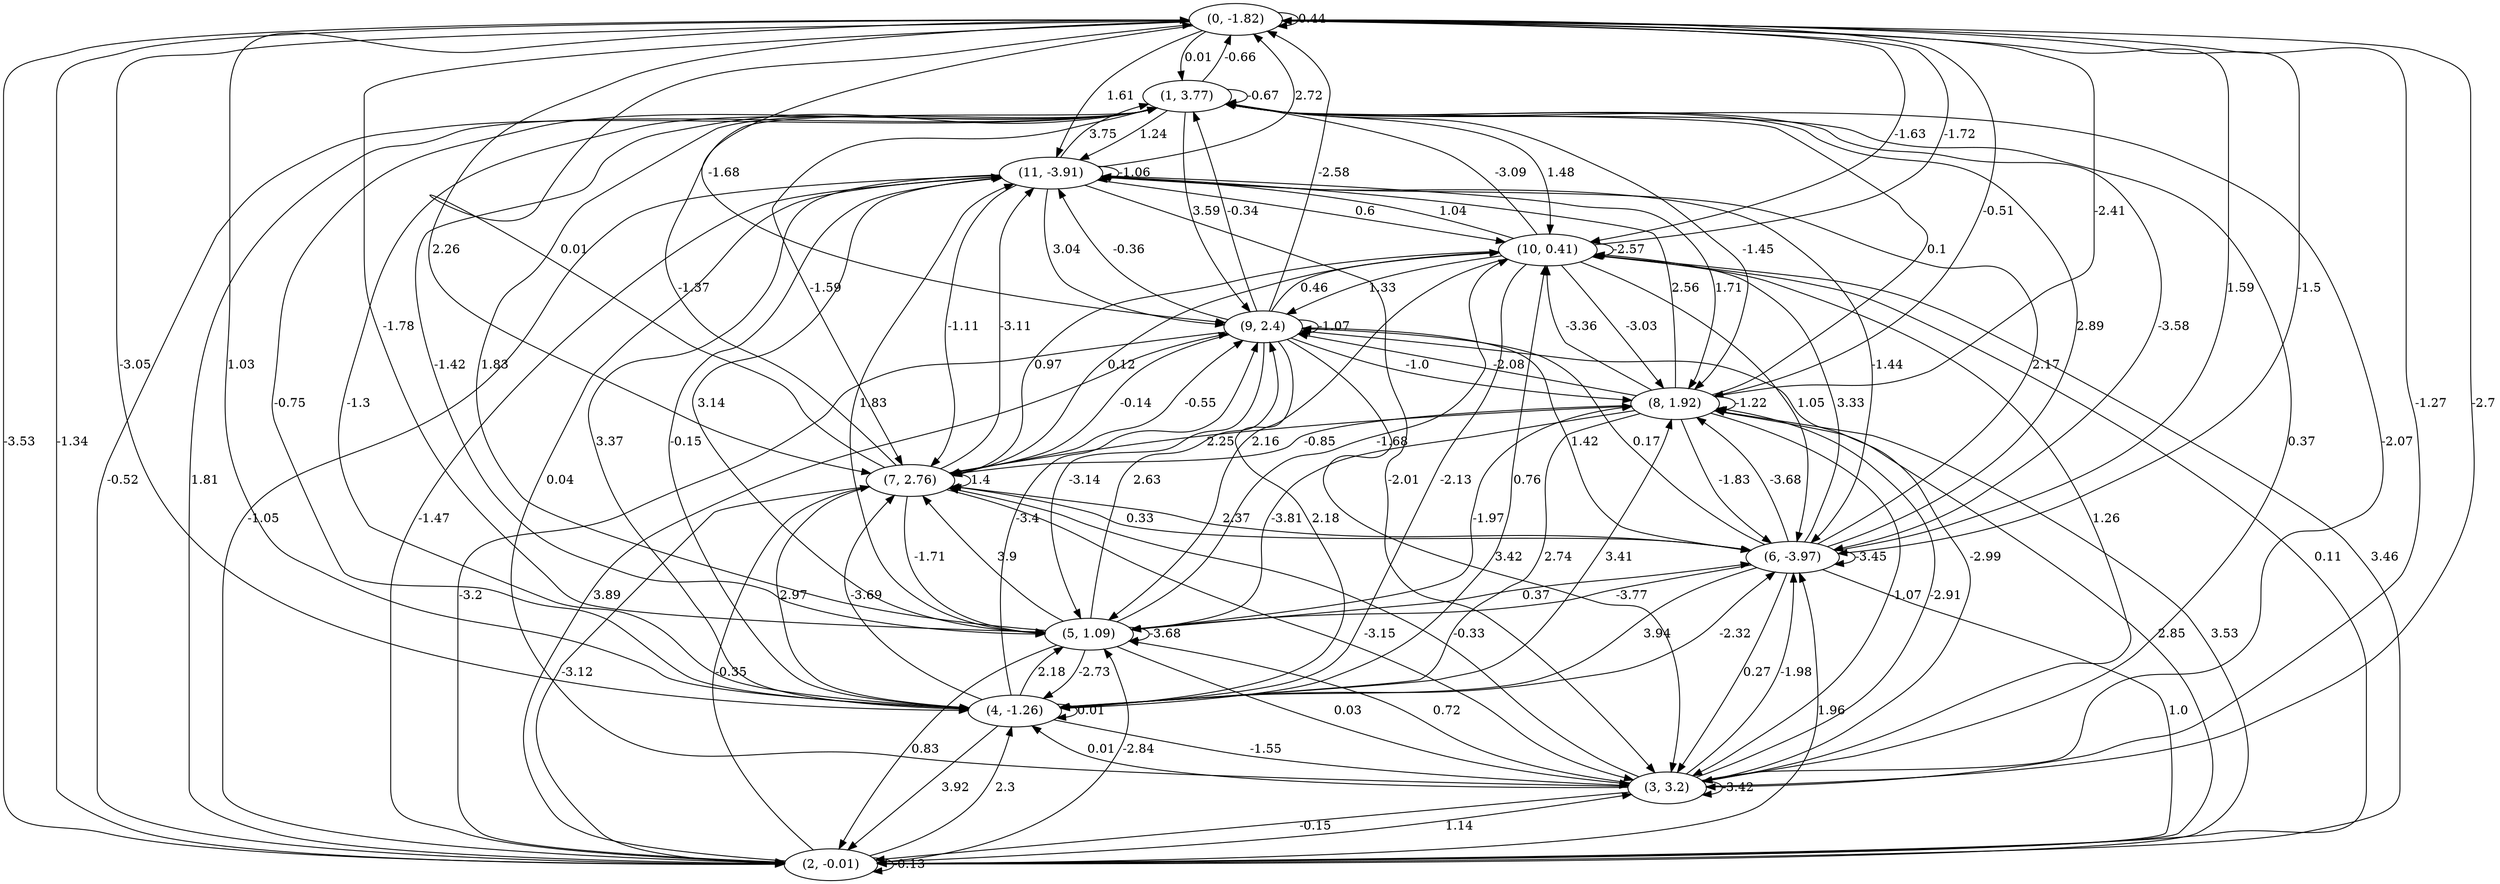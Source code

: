 digraph {
    0 [ label = "(0, -1.82)" ]
    1 [ label = "(1, 3.77)" ]
    2 [ label = "(2, -0.01)" ]
    3 [ label = "(3, 3.2)" ]
    4 [ label = "(4, -1.26)" ]
    5 [ label = "(5, 1.09)" ]
    6 [ label = "(6, -3.97)" ]
    7 [ label = "(7, 2.76)" ]
    8 [ label = "(8, 1.92)" ]
    9 [ label = "(9, 2.4)" ]
    10 [ label = "(10, 0.41)" ]
    11 [ label = "(11, -3.91)" ]
    0 -> 0 [ label = "0.44" ]
    1 -> 1 [ label = "-0.67" ]
    2 -> 2 [ label = "-0.13" ]
    3 -> 3 [ label = "-3.42" ]
    4 -> 4 [ label = "0.01" ]
    5 -> 5 [ label = "-3.68" ]
    6 -> 6 [ label = "-3.45" ]
    7 -> 7 [ label = "1.4" ]
    8 -> 8 [ label = "-1.22" ]
    9 -> 9 [ label = "-1.07" ]
    10 -> 10 [ label = "-2.57" ]
    11 -> 11 [ label = "-1.06" ]
    1 -> 0 [ label = "-0.66" ]
    2 -> 0 [ label = "-1.34" ]
    3 -> 0 [ label = "-2.7" ]
    4 -> 0 [ label = "1.03" ]
    6 -> 0 [ label = "1.59" ]
    7 -> 0 [ label = "0.01" ]
    8 -> 0 [ label = "-2.41" ]
    9 -> 0 [ label = "-2.58" ]
    10 -> 0 [ label = "-1.72" ]
    11 -> 0 [ label = "2.72" ]
    0 -> 1 [ label = "0.01" ]
    2 -> 1 [ label = "1.81" ]
    3 -> 1 [ label = "-2.07" ]
    4 -> 1 [ label = "-0.75" ]
    5 -> 1 [ label = "1.83" ]
    6 -> 1 [ label = "2.89" ]
    7 -> 1 [ label = "-1.37" ]
    8 -> 1 [ label = "0.1" ]
    9 -> 1 [ label = "-0.34" ]
    10 -> 1 [ label = "-3.09" ]
    11 -> 1 [ label = "3.75" ]
    0 -> 2 [ label = "-3.53" ]
    1 -> 2 [ label = "-0.52" ]
    3 -> 2 [ label = "-0.15" ]
    4 -> 2 [ label = "3.92" ]
    5 -> 2 [ label = "0.83" ]
    6 -> 2 [ label = "1.0" ]
    7 -> 2 [ label = "-3.12" ]
    8 -> 2 [ label = "2.85" ]
    9 -> 2 [ label = "-3.2" ]
    10 -> 2 [ label = "0.11" ]
    11 -> 2 [ label = "-1.05" ]
    0 -> 3 [ label = "-1.27" ]
    1 -> 3 [ label = "0.37" ]
    2 -> 3 [ label = "1.14" ]
    4 -> 3 [ label = "-1.55" ]
    5 -> 3 [ label = "0.03" ]
    6 -> 3 [ label = "0.27" ]
    7 -> 3 [ label = "-3.15" ]
    8 -> 3 [ label = "-1.07" ]
    9 -> 3 [ label = "3.42" ]
    10 -> 3 [ label = "1.26" ]
    11 -> 3 [ label = "-2.01" ]
    0 -> 4 [ label = "-3.05" ]
    1 -> 4 [ label = "-1.3" ]
    2 -> 4 [ label = "2.3" ]
    3 -> 4 [ label = "0.01" ]
    5 -> 4 [ label = "-2.73" ]
    6 -> 4 [ label = "3.94" ]
    7 -> 4 [ label = "2.97" ]
    8 -> 4 [ label = "2.74" ]
    9 -> 4 [ label = "2.18" ]
    10 -> 4 [ label = "-2.13" ]
    11 -> 4 [ label = "3.37" ]
    0 -> 5 [ label = "-1.78" ]
    1 -> 5 [ label = "-1.42" ]
    2 -> 5 [ label = "-2.84" ]
    3 -> 5 [ label = "0.72" ]
    4 -> 5 [ label = "2.18" ]
    6 -> 5 [ label = "-3.77" ]
    7 -> 5 [ label = "-1.71" ]
    8 -> 5 [ label = "-3.81" ]
    9 -> 5 [ label = "-3.14" ]
    10 -> 5 [ label = "2.16" ]
    11 -> 5 [ label = "3.14" ]
    0 -> 6 [ label = "-1.5" ]
    1 -> 6 [ label = "-3.58" ]
    2 -> 6 [ label = "1.96" ]
    3 -> 6 [ label = "-1.98" ]
    4 -> 6 [ label = "-2.32" ]
    5 -> 6 [ label = "0.37" ]
    7 -> 6 [ label = "2.37" ]
    8 -> 6 [ label = "-1.83" ]
    9 -> 6 [ label = "1.42" ]
    10 -> 6 [ label = "1.05" ]
    11 -> 6 [ label = "-1.44" ]
    0 -> 7 [ label = "2.26" ]
    1 -> 7 [ label = "-1.59" ]
    2 -> 7 [ label = "-0.35" ]
    3 -> 7 [ label = "-0.33" ]
    4 -> 7 [ label = "-3.69" ]
    5 -> 7 [ label = "3.9" ]
    6 -> 7 [ label = "0.33" ]
    8 -> 7 [ label = "-0.85" ]
    9 -> 7 [ label = "-0.14" ]
    10 -> 7 [ label = "0.97" ]
    11 -> 7 [ label = "-1.11" ]
    0 -> 8 [ label = "-0.51" ]
    1 -> 8 [ label = "-1.45" ]
    2 -> 8 [ label = "3.53" ]
    3 -> 8 [ label = "-2.91" ]
    4 -> 8 [ label = "3.41" ]
    5 -> 8 [ label = "-1.97" ]
    6 -> 8 [ label = "-3.68" ]
    7 -> 8 [ label = "2.25" ]
    9 -> 8 [ label = "-1.0" ]
    10 -> 8 [ label = "-3.03" ]
    11 -> 8 [ label = "1.71" ]
    0 -> 9 [ label = "-1.68" ]
    1 -> 9 [ label = "3.59" ]
    2 -> 9 [ label = "3.89" ]
    3 -> 9 [ label = "-2.99" ]
    4 -> 9 [ label = "-3.4" ]
    5 -> 9 [ label = "2.63" ]
    6 -> 9 [ label = "0.17" ]
    7 -> 9 [ label = "-0.55" ]
    8 -> 9 [ label = "-2.08" ]
    10 -> 9 [ label = "1.33" ]
    11 -> 9 [ label = "3.04" ]
    0 -> 10 [ label = "-1.63" ]
    1 -> 10 [ label = "1.48" ]
    2 -> 10 [ label = "3.46" ]
    4 -> 10 [ label = "0.76" ]
    5 -> 10 [ label = "-1.68" ]
    6 -> 10 [ label = "3.33" ]
    7 -> 10 [ label = "0.12" ]
    8 -> 10 [ label = "-3.36" ]
    9 -> 10 [ label = "0.46" ]
    11 -> 10 [ label = "0.6" ]
    0 -> 11 [ label = "1.61" ]
    1 -> 11 [ label = "1.24" ]
    2 -> 11 [ label = "-1.47" ]
    3 -> 11 [ label = "0.04" ]
    4 -> 11 [ label = "-0.15" ]
    5 -> 11 [ label = "1.83" ]
    6 -> 11 [ label = "2.17" ]
    7 -> 11 [ label = "-3.11" ]
    8 -> 11 [ label = "2.56" ]
    9 -> 11 [ label = "-0.36" ]
    10 -> 11 [ label = "1.04" ]
}

